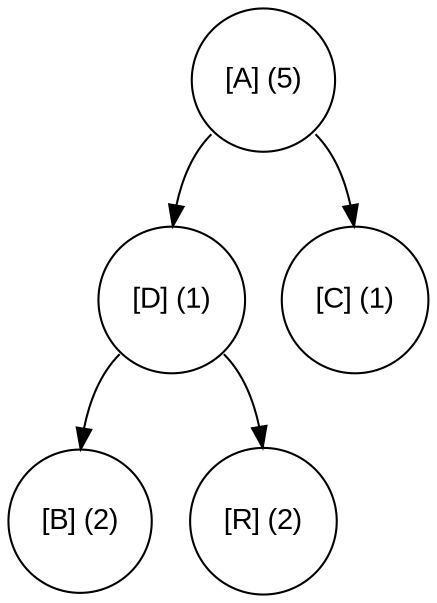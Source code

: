 digraph minimier {
	node [fontname="Arial", shape="circle", width=0.5]; 

	0 [label = "[A] (5)"];
	0:sw -> 1;
	1 [label = "[D] (1)"];
	1:sw -> 3;
	3 [label = "[B] (2)"];
	1:se -> 4;
	4 [label = "[R] (2)"];
	0:se -> 2;
	2 [label = "[C] (1)"];
}
